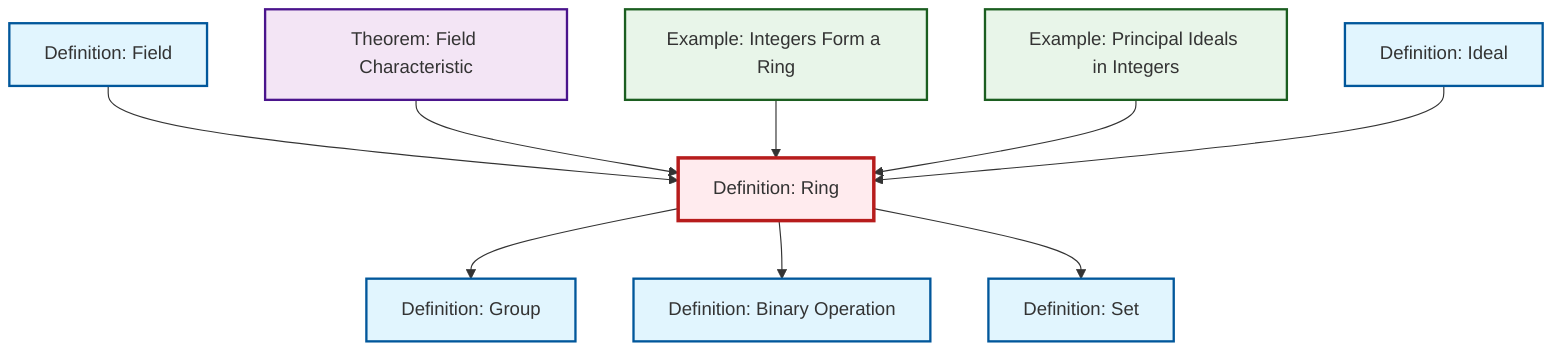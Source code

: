 graph TD
    classDef definition fill:#e1f5fe,stroke:#01579b,stroke-width:2px
    classDef theorem fill:#f3e5f5,stroke:#4a148c,stroke-width:2px
    classDef axiom fill:#fff3e0,stroke:#e65100,stroke-width:2px
    classDef example fill:#e8f5e9,stroke:#1b5e20,stroke-width:2px
    classDef current fill:#ffebee,stroke:#b71c1c,stroke-width:3px
    def-ideal["Definition: Ideal"]:::definition
    def-field["Definition: Field"]:::definition
    thm-field-characteristic["Theorem: Field Characteristic"]:::theorem
    def-ring["Definition: Ring"]:::definition
    ex-integers-ring["Example: Integers Form a Ring"]:::example
    def-group["Definition: Group"]:::definition
    def-binary-operation["Definition: Binary Operation"]:::definition
    ex-principal-ideal["Example: Principal Ideals in Integers"]:::example
    def-set["Definition: Set"]:::definition
    def-field --> def-ring
    thm-field-characteristic --> def-ring
    def-ring --> def-group
    def-ring --> def-binary-operation
    ex-integers-ring --> def-ring
    ex-principal-ideal --> def-ring
    def-ideal --> def-ring
    def-ring --> def-set
    class def-ring current